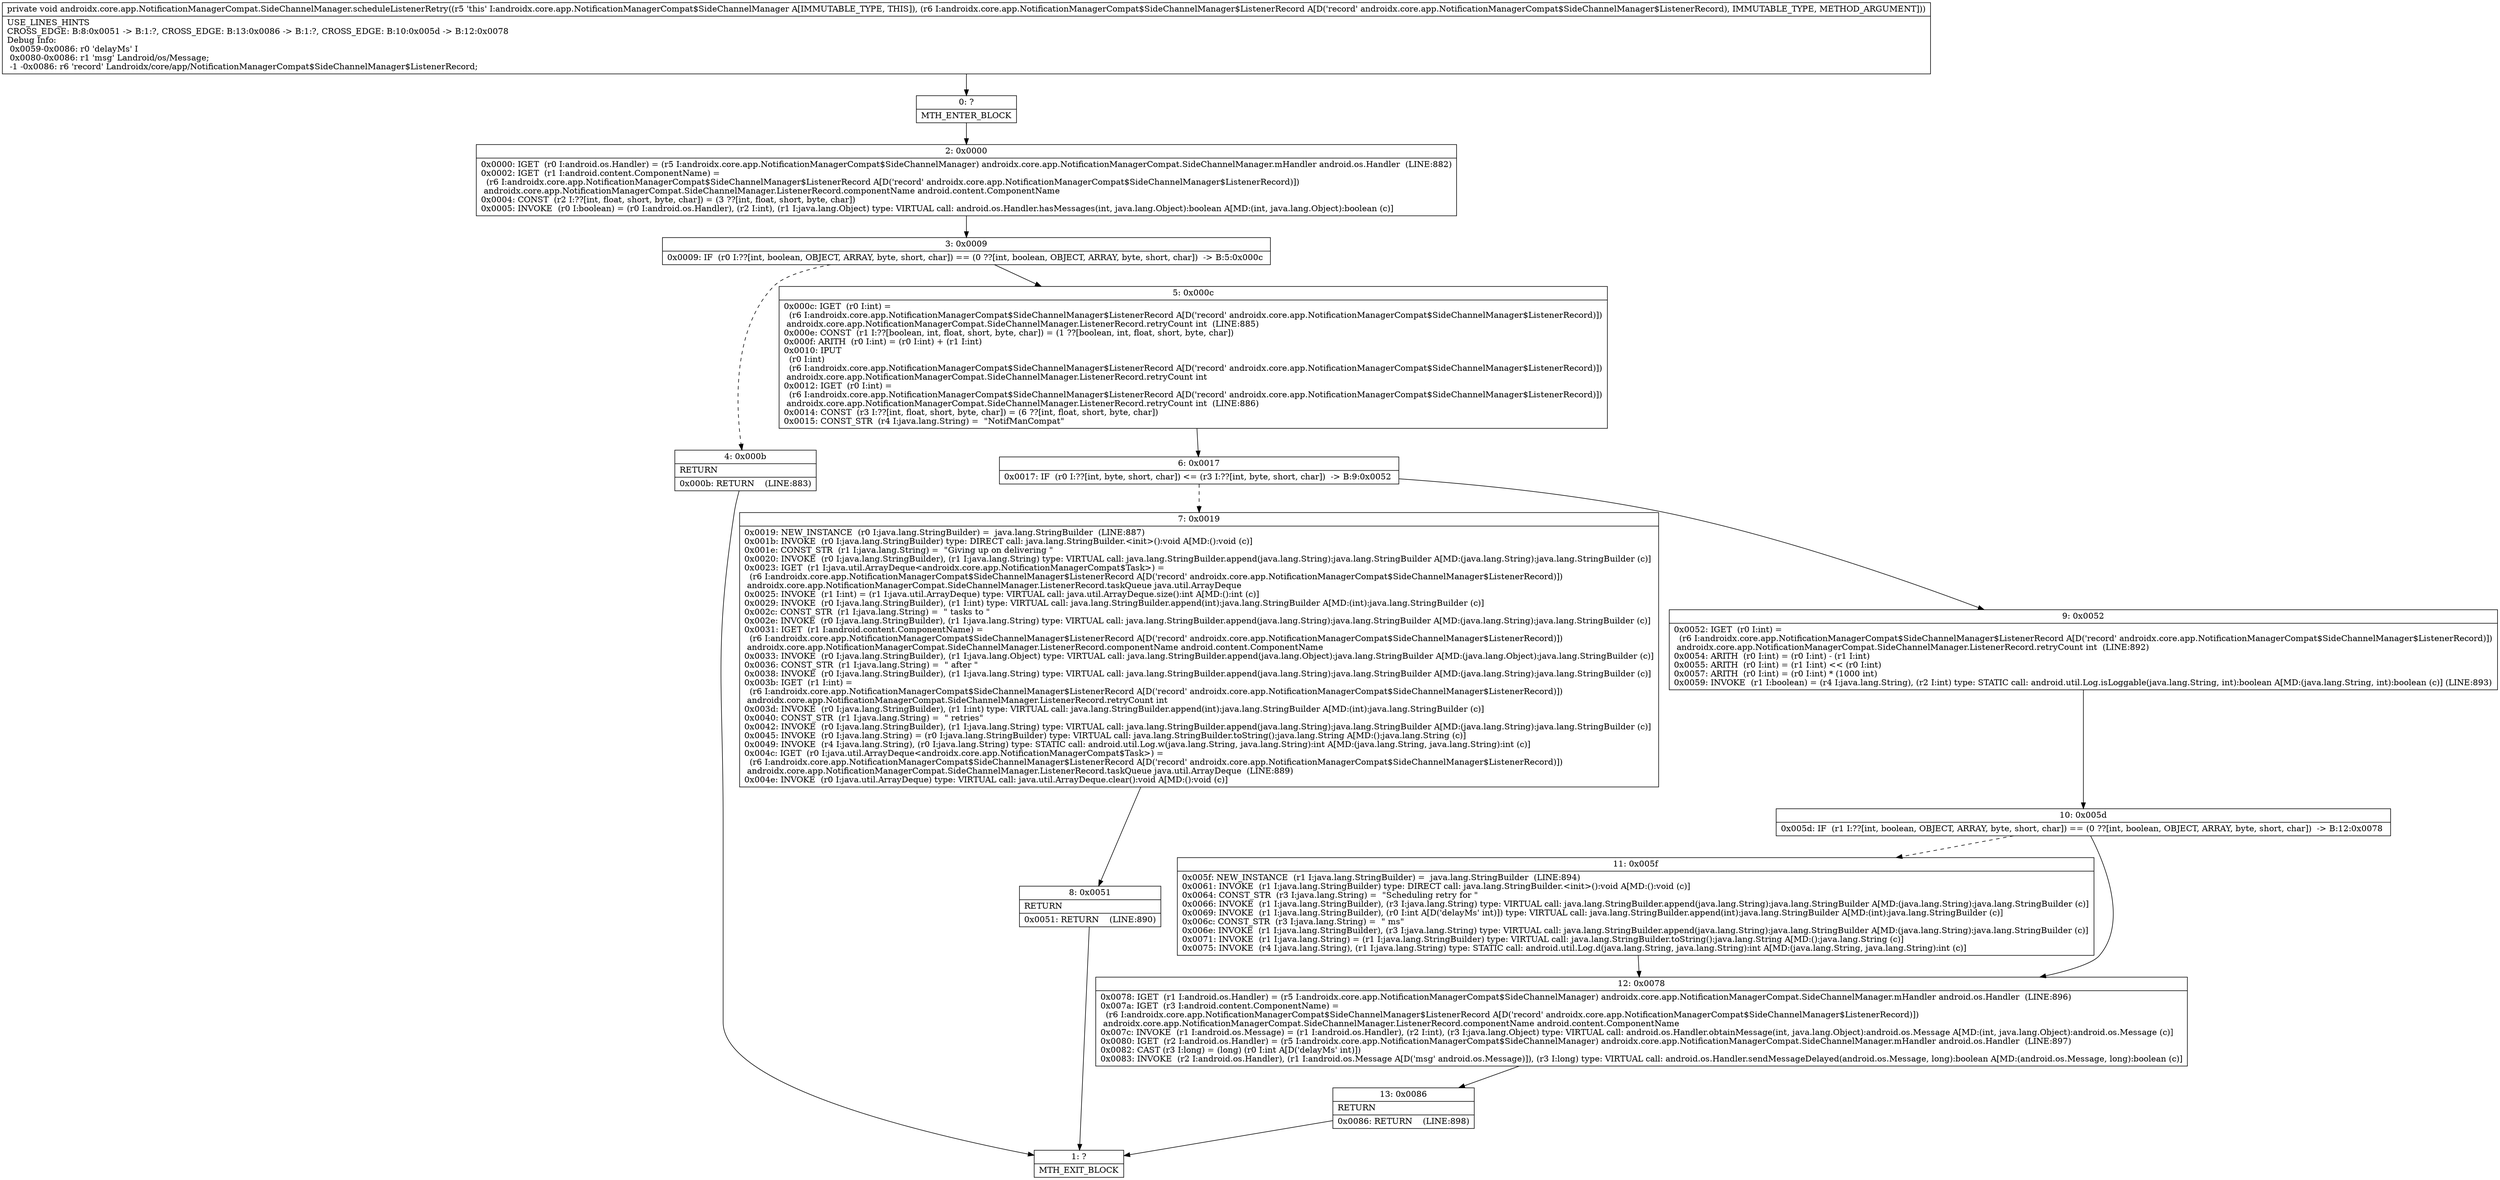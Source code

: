 digraph "CFG forandroidx.core.app.NotificationManagerCompat.SideChannelManager.scheduleListenerRetry(Landroidx\/core\/app\/NotificationManagerCompat$SideChannelManager$ListenerRecord;)V" {
Node_0 [shape=record,label="{0\:\ ?|MTH_ENTER_BLOCK\l}"];
Node_2 [shape=record,label="{2\:\ 0x0000|0x0000: IGET  (r0 I:android.os.Handler) = (r5 I:androidx.core.app.NotificationManagerCompat$SideChannelManager) androidx.core.app.NotificationManagerCompat.SideChannelManager.mHandler android.os.Handler  (LINE:882)\l0x0002: IGET  (r1 I:android.content.ComponentName) = \l  (r6 I:androidx.core.app.NotificationManagerCompat$SideChannelManager$ListenerRecord A[D('record' androidx.core.app.NotificationManagerCompat$SideChannelManager$ListenerRecord)])\l androidx.core.app.NotificationManagerCompat.SideChannelManager.ListenerRecord.componentName android.content.ComponentName \l0x0004: CONST  (r2 I:??[int, float, short, byte, char]) = (3 ??[int, float, short, byte, char]) \l0x0005: INVOKE  (r0 I:boolean) = (r0 I:android.os.Handler), (r2 I:int), (r1 I:java.lang.Object) type: VIRTUAL call: android.os.Handler.hasMessages(int, java.lang.Object):boolean A[MD:(int, java.lang.Object):boolean (c)]\l}"];
Node_3 [shape=record,label="{3\:\ 0x0009|0x0009: IF  (r0 I:??[int, boolean, OBJECT, ARRAY, byte, short, char]) == (0 ??[int, boolean, OBJECT, ARRAY, byte, short, char])  \-\> B:5:0x000c \l}"];
Node_4 [shape=record,label="{4\:\ 0x000b|RETURN\l|0x000b: RETURN    (LINE:883)\l}"];
Node_1 [shape=record,label="{1\:\ ?|MTH_EXIT_BLOCK\l}"];
Node_5 [shape=record,label="{5\:\ 0x000c|0x000c: IGET  (r0 I:int) = \l  (r6 I:androidx.core.app.NotificationManagerCompat$SideChannelManager$ListenerRecord A[D('record' androidx.core.app.NotificationManagerCompat$SideChannelManager$ListenerRecord)])\l androidx.core.app.NotificationManagerCompat.SideChannelManager.ListenerRecord.retryCount int  (LINE:885)\l0x000e: CONST  (r1 I:??[boolean, int, float, short, byte, char]) = (1 ??[boolean, int, float, short, byte, char]) \l0x000f: ARITH  (r0 I:int) = (r0 I:int) + (r1 I:int) \l0x0010: IPUT  \l  (r0 I:int)\l  (r6 I:androidx.core.app.NotificationManagerCompat$SideChannelManager$ListenerRecord A[D('record' androidx.core.app.NotificationManagerCompat$SideChannelManager$ListenerRecord)])\l androidx.core.app.NotificationManagerCompat.SideChannelManager.ListenerRecord.retryCount int \l0x0012: IGET  (r0 I:int) = \l  (r6 I:androidx.core.app.NotificationManagerCompat$SideChannelManager$ListenerRecord A[D('record' androidx.core.app.NotificationManagerCompat$SideChannelManager$ListenerRecord)])\l androidx.core.app.NotificationManagerCompat.SideChannelManager.ListenerRecord.retryCount int  (LINE:886)\l0x0014: CONST  (r3 I:??[int, float, short, byte, char]) = (6 ??[int, float, short, byte, char]) \l0x0015: CONST_STR  (r4 I:java.lang.String) =  \"NotifManCompat\" \l}"];
Node_6 [shape=record,label="{6\:\ 0x0017|0x0017: IF  (r0 I:??[int, byte, short, char]) \<= (r3 I:??[int, byte, short, char])  \-\> B:9:0x0052 \l}"];
Node_7 [shape=record,label="{7\:\ 0x0019|0x0019: NEW_INSTANCE  (r0 I:java.lang.StringBuilder) =  java.lang.StringBuilder  (LINE:887)\l0x001b: INVOKE  (r0 I:java.lang.StringBuilder) type: DIRECT call: java.lang.StringBuilder.\<init\>():void A[MD:():void (c)]\l0x001e: CONST_STR  (r1 I:java.lang.String) =  \"Giving up on delivering \" \l0x0020: INVOKE  (r0 I:java.lang.StringBuilder), (r1 I:java.lang.String) type: VIRTUAL call: java.lang.StringBuilder.append(java.lang.String):java.lang.StringBuilder A[MD:(java.lang.String):java.lang.StringBuilder (c)]\l0x0023: IGET  (r1 I:java.util.ArrayDeque\<androidx.core.app.NotificationManagerCompat$Task\>) = \l  (r6 I:androidx.core.app.NotificationManagerCompat$SideChannelManager$ListenerRecord A[D('record' androidx.core.app.NotificationManagerCompat$SideChannelManager$ListenerRecord)])\l androidx.core.app.NotificationManagerCompat.SideChannelManager.ListenerRecord.taskQueue java.util.ArrayDeque \l0x0025: INVOKE  (r1 I:int) = (r1 I:java.util.ArrayDeque) type: VIRTUAL call: java.util.ArrayDeque.size():int A[MD:():int (c)]\l0x0029: INVOKE  (r0 I:java.lang.StringBuilder), (r1 I:int) type: VIRTUAL call: java.lang.StringBuilder.append(int):java.lang.StringBuilder A[MD:(int):java.lang.StringBuilder (c)]\l0x002c: CONST_STR  (r1 I:java.lang.String) =  \" tasks to \" \l0x002e: INVOKE  (r0 I:java.lang.StringBuilder), (r1 I:java.lang.String) type: VIRTUAL call: java.lang.StringBuilder.append(java.lang.String):java.lang.StringBuilder A[MD:(java.lang.String):java.lang.StringBuilder (c)]\l0x0031: IGET  (r1 I:android.content.ComponentName) = \l  (r6 I:androidx.core.app.NotificationManagerCompat$SideChannelManager$ListenerRecord A[D('record' androidx.core.app.NotificationManagerCompat$SideChannelManager$ListenerRecord)])\l androidx.core.app.NotificationManagerCompat.SideChannelManager.ListenerRecord.componentName android.content.ComponentName \l0x0033: INVOKE  (r0 I:java.lang.StringBuilder), (r1 I:java.lang.Object) type: VIRTUAL call: java.lang.StringBuilder.append(java.lang.Object):java.lang.StringBuilder A[MD:(java.lang.Object):java.lang.StringBuilder (c)]\l0x0036: CONST_STR  (r1 I:java.lang.String) =  \" after \" \l0x0038: INVOKE  (r0 I:java.lang.StringBuilder), (r1 I:java.lang.String) type: VIRTUAL call: java.lang.StringBuilder.append(java.lang.String):java.lang.StringBuilder A[MD:(java.lang.String):java.lang.StringBuilder (c)]\l0x003b: IGET  (r1 I:int) = \l  (r6 I:androidx.core.app.NotificationManagerCompat$SideChannelManager$ListenerRecord A[D('record' androidx.core.app.NotificationManagerCompat$SideChannelManager$ListenerRecord)])\l androidx.core.app.NotificationManagerCompat.SideChannelManager.ListenerRecord.retryCount int \l0x003d: INVOKE  (r0 I:java.lang.StringBuilder), (r1 I:int) type: VIRTUAL call: java.lang.StringBuilder.append(int):java.lang.StringBuilder A[MD:(int):java.lang.StringBuilder (c)]\l0x0040: CONST_STR  (r1 I:java.lang.String) =  \" retries\" \l0x0042: INVOKE  (r0 I:java.lang.StringBuilder), (r1 I:java.lang.String) type: VIRTUAL call: java.lang.StringBuilder.append(java.lang.String):java.lang.StringBuilder A[MD:(java.lang.String):java.lang.StringBuilder (c)]\l0x0045: INVOKE  (r0 I:java.lang.String) = (r0 I:java.lang.StringBuilder) type: VIRTUAL call: java.lang.StringBuilder.toString():java.lang.String A[MD:():java.lang.String (c)]\l0x0049: INVOKE  (r4 I:java.lang.String), (r0 I:java.lang.String) type: STATIC call: android.util.Log.w(java.lang.String, java.lang.String):int A[MD:(java.lang.String, java.lang.String):int (c)]\l0x004c: IGET  (r0 I:java.util.ArrayDeque\<androidx.core.app.NotificationManagerCompat$Task\>) = \l  (r6 I:androidx.core.app.NotificationManagerCompat$SideChannelManager$ListenerRecord A[D('record' androidx.core.app.NotificationManagerCompat$SideChannelManager$ListenerRecord)])\l androidx.core.app.NotificationManagerCompat.SideChannelManager.ListenerRecord.taskQueue java.util.ArrayDeque  (LINE:889)\l0x004e: INVOKE  (r0 I:java.util.ArrayDeque) type: VIRTUAL call: java.util.ArrayDeque.clear():void A[MD:():void (c)]\l}"];
Node_8 [shape=record,label="{8\:\ 0x0051|RETURN\l|0x0051: RETURN    (LINE:890)\l}"];
Node_9 [shape=record,label="{9\:\ 0x0052|0x0052: IGET  (r0 I:int) = \l  (r6 I:androidx.core.app.NotificationManagerCompat$SideChannelManager$ListenerRecord A[D('record' androidx.core.app.NotificationManagerCompat$SideChannelManager$ListenerRecord)])\l androidx.core.app.NotificationManagerCompat.SideChannelManager.ListenerRecord.retryCount int  (LINE:892)\l0x0054: ARITH  (r0 I:int) = (r0 I:int) \- (r1 I:int) \l0x0055: ARITH  (r0 I:int) = (r1 I:int) \<\< (r0 I:int) \l0x0057: ARITH  (r0 I:int) = (r0 I:int) * (1000 int) \l0x0059: INVOKE  (r1 I:boolean) = (r4 I:java.lang.String), (r2 I:int) type: STATIC call: android.util.Log.isLoggable(java.lang.String, int):boolean A[MD:(java.lang.String, int):boolean (c)] (LINE:893)\l}"];
Node_10 [shape=record,label="{10\:\ 0x005d|0x005d: IF  (r1 I:??[int, boolean, OBJECT, ARRAY, byte, short, char]) == (0 ??[int, boolean, OBJECT, ARRAY, byte, short, char])  \-\> B:12:0x0078 \l}"];
Node_11 [shape=record,label="{11\:\ 0x005f|0x005f: NEW_INSTANCE  (r1 I:java.lang.StringBuilder) =  java.lang.StringBuilder  (LINE:894)\l0x0061: INVOKE  (r1 I:java.lang.StringBuilder) type: DIRECT call: java.lang.StringBuilder.\<init\>():void A[MD:():void (c)]\l0x0064: CONST_STR  (r3 I:java.lang.String) =  \"Scheduling retry for \" \l0x0066: INVOKE  (r1 I:java.lang.StringBuilder), (r3 I:java.lang.String) type: VIRTUAL call: java.lang.StringBuilder.append(java.lang.String):java.lang.StringBuilder A[MD:(java.lang.String):java.lang.StringBuilder (c)]\l0x0069: INVOKE  (r1 I:java.lang.StringBuilder), (r0 I:int A[D('delayMs' int)]) type: VIRTUAL call: java.lang.StringBuilder.append(int):java.lang.StringBuilder A[MD:(int):java.lang.StringBuilder (c)]\l0x006c: CONST_STR  (r3 I:java.lang.String) =  \" ms\" \l0x006e: INVOKE  (r1 I:java.lang.StringBuilder), (r3 I:java.lang.String) type: VIRTUAL call: java.lang.StringBuilder.append(java.lang.String):java.lang.StringBuilder A[MD:(java.lang.String):java.lang.StringBuilder (c)]\l0x0071: INVOKE  (r1 I:java.lang.String) = (r1 I:java.lang.StringBuilder) type: VIRTUAL call: java.lang.StringBuilder.toString():java.lang.String A[MD:():java.lang.String (c)]\l0x0075: INVOKE  (r4 I:java.lang.String), (r1 I:java.lang.String) type: STATIC call: android.util.Log.d(java.lang.String, java.lang.String):int A[MD:(java.lang.String, java.lang.String):int (c)]\l}"];
Node_12 [shape=record,label="{12\:\ 0x0078|0x0078: IGET  (r1 I:android.os.Handler) = (r5 I:androidx.core.app.NotificationManagerCompat$SideChannelManager) androidx.core.app.NotificationManagerCompat.SideChannelManager.mHandler android.os.Handler  (LINE:896)\l0x007a: IGET  (r3 I:android.content.ComponentName) = \l  (r6 I:androidx.core.app.NotificationManagerCompat$SideChannelManager$ListenerRecord A[D('record' androidx.core.app.NotificationManagerCompat$SideChannelManager$ListenerRecord)])\l androidx.core.app.NotificationManagerCompat.SideChannelManager.ListenerRecord.componentName android.content.ComponentName \l0x007c: INVOKE  (r1 I:android.os.Message) = (r1 I:android.os.Handler), (r2 I:int), (r3 I:java.lang.Object) type: VIRTUAL call: android.os.Handler.obtainMessage(int, java.lang.Object):android.os.Message A[MD:(int, java.lang.Object):android.os.Message (c)]\l0x0080: IGET  (r2 I:android.os.Handler) = (r5 I:androidx.core.app.NotificationManagerCompat$SideChannelManager) androidx.core.app.NotificationManagerCompat.SideChannelManager.mHandler android.os.Handler  (LINE:897)\l0x0082: CAST (r3 I:long) = (long) (r0 I:int A[D('delayMs' int)]) \l0x0083: INVOKE  (r2 I:android.os.Handler), (r1 I:android.os.Message A[D('msg' android.os.Message)]), (r3 I:long) type: VIRTUAL call: android.os.Handler.sendMessageDelayed(android.os.Message, long):boolean A[MD:(android.os.Message, long):boolean (c)]\l}"];
Node_13 [shape=record,label="{13\:\ 0x0086|RETURN\l|0x0086: RETURN    (LINE:898)\l}"];
MethodNode[shape=record,label="{private void androidx.core.app.NotificationManagerCompat.SideChannelManager.scheduleListenerRetry((r5 'this' I:androidx.core.app.NotificationManagerCompat$SideChannelManager A[IMMUTABLE_TYPE, THIS]), (r6 I:androidx.core.app.NotificationManagerCompat$SideChannelManager$ListenerRecord A[D('record' androidx.core.app.NotificationManagerCompat$SideChannelManager$ListenerRecord), IMMUTABLE_TYPE, METHOD_ARGUMENT]))  | USE_LINES_HINTS\lCROSS_EDGE: B:8:0x0051 \-\> B:1:?, CROSS_EDGE: B:13:0x0086 \-\> B:1:?, CROSS_EDGE: B:10:0x005d \-\> B:12:0x0078\lDebug Info:\l  0x0059\-0x0086: r0 'delayMs' I\l  0x0080\-0x0086: r1 'msg' Landroid\/os\/Message;\l  \-1 \-0x0086: r6 'record' Landroidx\/core\/app\/NotificationManagerCompat$SideChannelManager$ListenerRecord;\l}"];
MethodNode -> Node_0;Node_0 -> Node_2;
Node_2 -> Node_3;
Node_3 -> Node_4[style=dashed];
Node_3 -> Node_5;
Node_4 -> Node_1;
Node_5 -> Node_6;
Node_6 -> Node_7[style=dashed];
Node_6 -> Node_9;
Node_7 -> Node_8;
Node_8 -> Node_1;
Node_9 -> Node_10;
Node_10 -> Node_11[style=dashed];
Node_10 -> Node_12;
Node_11 -> Node_12;
Node_12 -> Node_13;
Node_13 -> Node_1;
}

